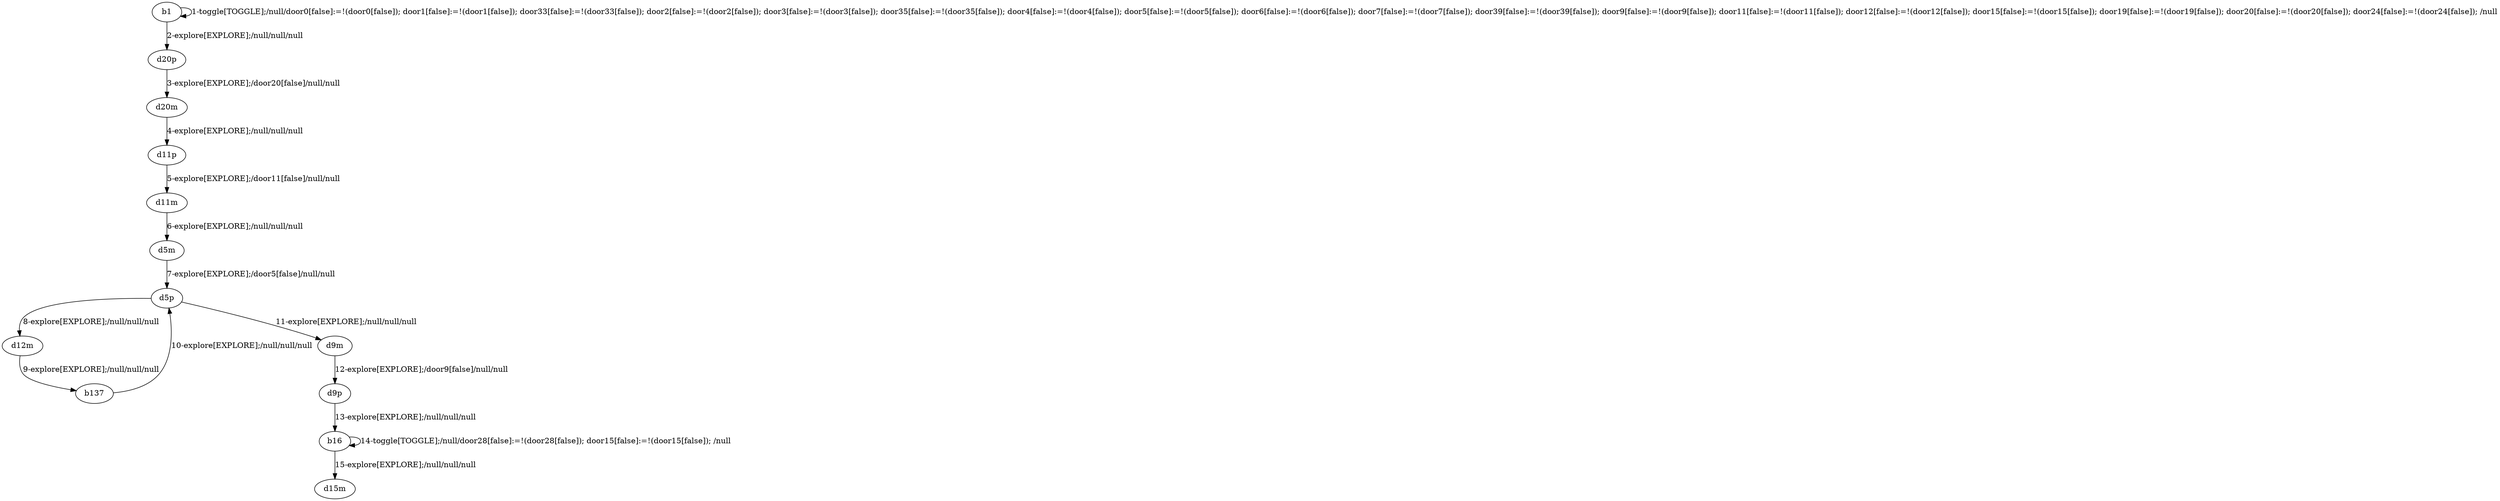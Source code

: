 # Total number of goals covered by this test: 7
# d12m --> b137
# d9p --> b16
# b16 --> b16
# d9m --> d9p
# b137 --> d5p
# b16 --> d15m
# d5p --> d9m

digraph g {
"b1" -> "b1" [label = "1-toggle[TOGGLE];/null/door0[false]:=!(door0[false]); door1[false]:=!(door1[false]); door33[false]:=!(door33[false]); door2[false]:=!(door2[false]); door3[false]:=!(door3[false]); door35[false]:=!(door35[false]); door4[false]:=!(door4[false]); door5[false]:=!(door5[false]); door6[false]:=!(door6[false]); door7[false]:=!(door7[false]); door39[false]:=!(door39[false]); door9[false]:=!(door9[false]); door11[false]:=!(door11[false]); door12[false]:=!(door12[false]); door15[false]:=!(door15[false]); door19[false]:=!(door19[false]); door20[false]:=!(door20[false]); door24[false]:=!(door24[false]); /null"];
"b1" -> "d20p" [label = "2-explore[EXPLORE];/null/null/null"];
"d20p" -> "d20m" [label = "3-explore[EXPLORE];/door20[false]/null/null"];
"d20m" -> "d11p" [label = "4-explore[EXPLORE];/null/null/null"];
"d11p" -> "d11m" [label = "5-explore[EXPLORE];/door11[false]/null/null"];
"d11m" -> "d5m" [label = "6-explore[EXPLORE];/null/null/null"];
"d5m" -> "d5p" [label = "7-explore[EXPLORE];/door5[false]/null/null"];
"d5p" -> "d12m" [label = "8-explore[EXPLORE];/null/null/null"];
"d12m" -> "b137" [label = "9-explore[EXPLORE];/null/null/null"];
"b137" -> "d5p" [label = "10-explore[EXPLORE];/null/null/null"];
"d5p" -> "d9m" [label = "11-explore[EXPLORE];/null/null/null"];
"d9m" -> "d9p" [label = "12-explore[EXPLORE];/door9[false]/null/null"];
"d9p" -> "b16" [label = "13-explore[EXPLORE];/null/null/null"];
"b16" -> "b16" [label = "14-toggle[TOGGLE];/null/door28[false]:=!(door28[false]); door15[false]:=!(door15[false]); /null"];
"b16" -> "d15m" [label = "15-explore[EXPLORE];/null/null/null"];
}
